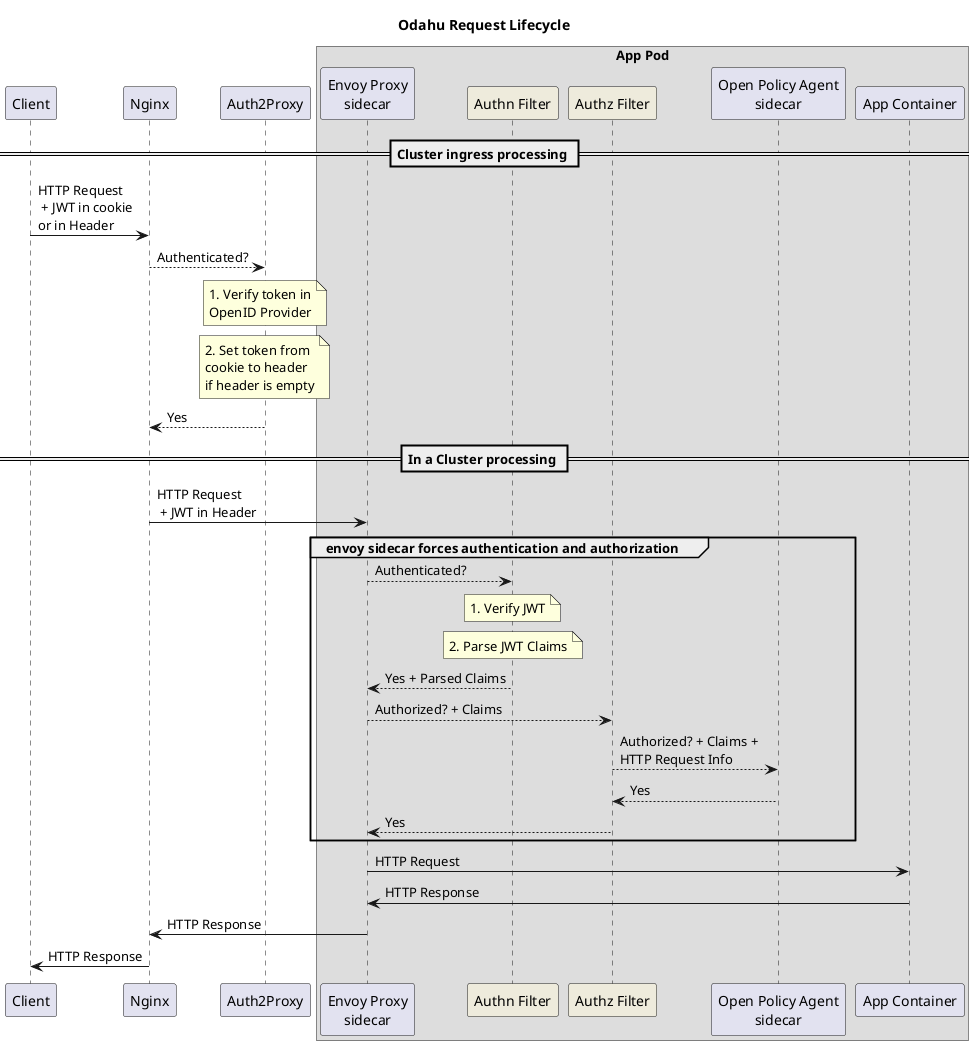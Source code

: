 @startuml

participant Client order 10
participant Nginx order 20
participant Auth2Proxy order 30

box "App Pod"
participant "Envoy Proxy\nsidecar" order 40
participant "Authn Filter" order 40 #EEEBDC
participant "Authz Filter" order 50 #EEEBDC

participant "Open Policy Agent\nsidecar" order 60
participant "App Container" order 70
endbox

title Odahu Request Lifecycle

== Cluster ingress processing ==

Client -> Nginx: HTTP Request\n + JWT in cookie\nor in Header
Nginx --> Auth2Proxy: Authenticated?
note over Auth2Proxy: 1. Verify token in\nOpenID Provider
note over Auth2Proxy: 2. Set token from \ncookie to header\nif header is empty
Auth2Proxy --> Nginx: Yes
== In a Cluster processing ==
Nginx -> "Envoy Proxy\nsidecar": HTTP Request\n + JWT in Header

group envoy sidecar forces authentication and authorization
"Envoy Proxy\nsidecar" --> "Authn Filter": Authenticated?
note over "Authn Filter": 1. Verify JWT
note over "Authn Filter": 2. Parse JWT Claims
"Authn Filter" --> "Envoy Proxy\nsidecar": Yes + Parsed Claims
"Envoy Proxy\nsidecar" --> "Authz Filter": Authorized? + Claims
"Authz Filter" --> "Open Policy Agent\nsidecar": Authorized? + Claims + \nHTTP Request Info
"Open Policy Agent\nsidecar" --> "Authz Filter": Yes
"Authz Filter" --> "Envoy Proxy\nsidecar": Yes
end
"Envoy Proxy\nsidecar" -> "App Container": HTTP Request
"App Container" -> "Envoy Proxy\nsidecar": HTTP Response
"Envoy Proxy\nsidecar" -> Nginx: HTTP Response
Nginx -> Client: HTTP Response

@enduml